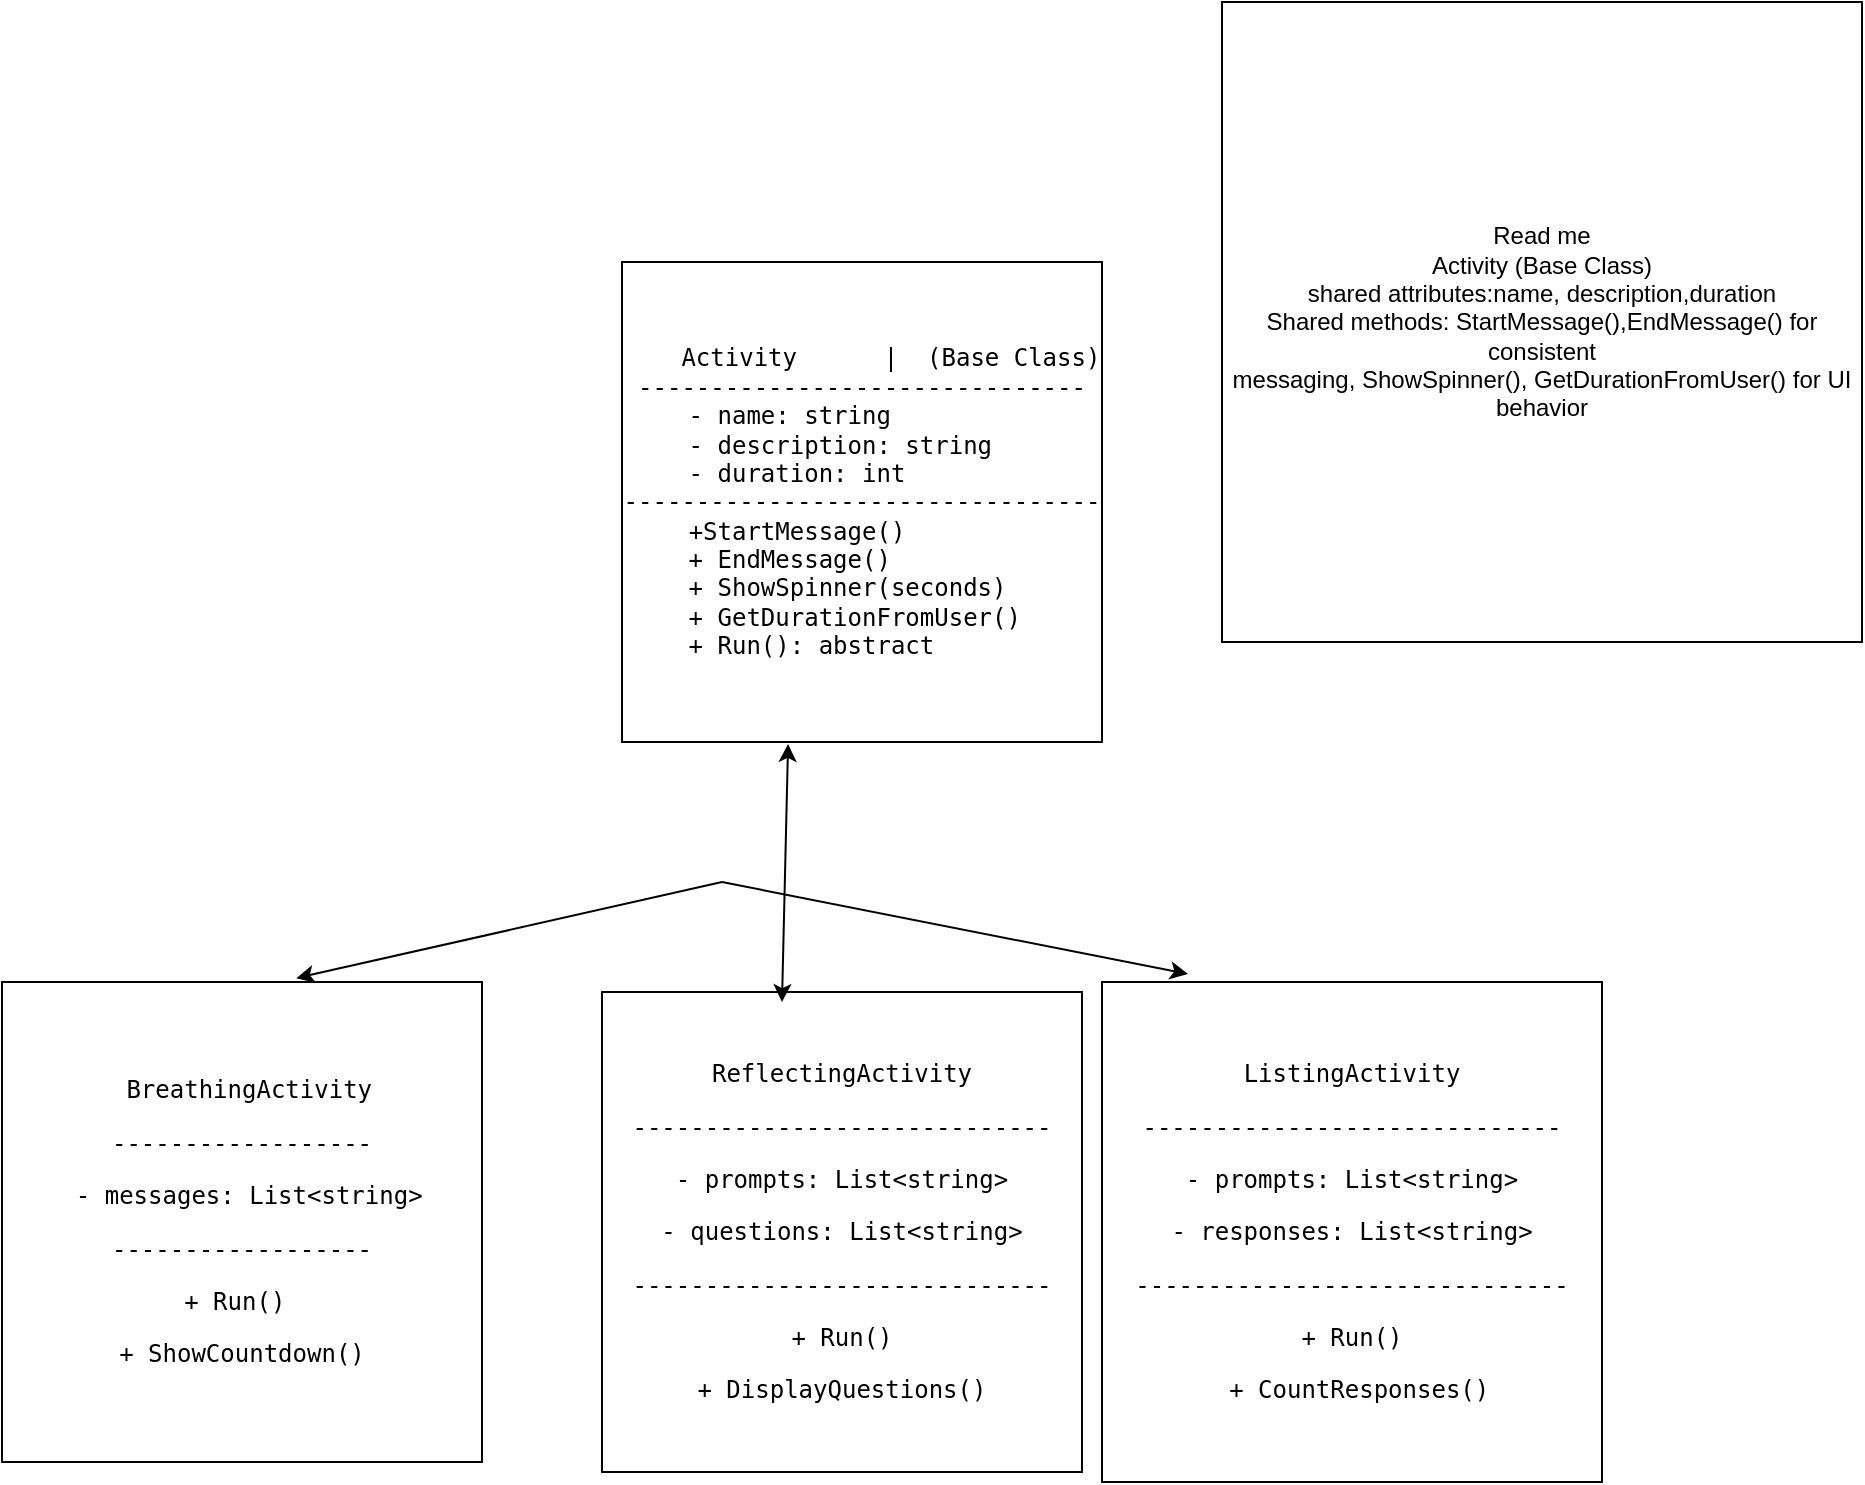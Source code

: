 <mxfile>
    <diagram id="kZAayC_1MVwALs3q7iAI" name="Page-1">
        <mxGraphModel dx="867" dy="1301" grid="1" gridSize="10" guides="1" tooltips="1" connect="1" arrows="1" fold="1" page="1" pageScale="1" pageWidth="850" pageHeight="1100" math="0" shadow="0">
            <root>
                <mxCell id="0"/>
                <mxCell id="1" parent="0"/>
                <mxCell id="2" value="&lt;pre&gt;    Activity      |  (Base Class)&lt;br/&gt;-------------------------------&lt;br/&gt; - name: string           &lt;br/&gt; - description: string    &lt;br/&gt; - duration: int          &lt;br/&gt;---------------------------------&lt;br/&gt;+StartMessage()         &lt;br/&gt; + EndMessage()           &lt;br/&gt; + ShowSpinner(seconds)   &lt;br/&gt; + GetDurationFromUser()  &lt;br/&gt; + Run(): abstract        &lt;/pre&gt;" style="whiteSpace=wrap;html=1;aspect=fixed;" parent="1" vertex="1">
                    <mxGeometry x="370" y="110" width="240" height="240" as="geometry"/>
                </mxCell>
                <mxCell id="3" value="&lt;pre&gt; BreathingActivity&lt;/pre&gt;&lt;pre&gt;&lt;div&gt;------------------&lt;/div&gt;&lt;div&gt;&lt;pre&gt; - messages: List&amp;lt;string&amp;gt;&lt;/pre&gt;&lt;pre&gt;&lt;div&gt;------------------&lt;/div&gt;&lt;div&gt;&lt;pre&gt;+ Run() &lt;/pre&gt;&lt;pre&gt;&lt;div&gt;+ ShowCountdown()&lt;/div&gt;&lt;/pre&gt;&lt;/div&gt;&lt;/pre&gt;&lt;/div&gt;&lt;/pre&gt;" style="whiteSpace=wrap;html=1;aspect=fixed;" parent="1" vertex="1">
                    <mxGeometry x="60" y="470" width="240" height="240" as="geometry"/>
                </mxCell>
                <mxCell id="5" value="&lt;pre&gt;ListingActivity&lt;/pre&gt;&lt;pre&gt;-----------------------------&lt;/pre&gt;&lt;pre&gt;&lt;div&gt;- prompts: List&amp;lt;string&amp;gt;&lt;/div&gt;&lt;div&gt;&lt;pre&gt;- responses: List&amp;lt;string&amp;gt;&lt;/pre&gt;&lt;pre&gt;------------------------------&lt;/pre&gt;&lt;pre&gt;&lt;div&gt;+ Run()&lt;/div&gt;&lt;div&gt;&lt;pre&gt; + CountResponses()&lt;/pre&gt;&lt;/div&gt;&lt;/pre&gt;&lt;/div&gt;&lt;/pre&gt;" style="whiteSpace=wrap;html=1;aspect=fixed;" parent="1" vertex="1">
                    <mxGeometry x="610" y="470" width="250" height="250" as="geometry"/>
                </mxCell>
                <mxCell id="4" value="&lt;pre&gt;ReflectingActivity&lt;/pre&gt;&lt;pre&gt;-----------------------------&lt;/pre&gt;&lt;pre&gt;&lt;div&gt;- prompts: List&amp;lt;string&amp;gt;&lt;/div&gt;&lt;div&gt;&lt;pre&gt;- questions: List&amp;lt;string&amp;gt;&lt;/pre&gt;&lt;pre&gt;-----------------------------&lt;/pre&gt;&lt;pre&gt;&lt;div&gt;+ Run()&lt;/div&gt;&lt;div&gt;&lt;pre&gt;+ DisplayQuestions()&lt;/pre&gt;&lt;/div&gt;&lt;/pre&gt;&lt;/div&gt;&lt;/pre&gt;" style="whiteSpace=wrap;html=1;aspect=fixed;" parent="1" vertex="1">
                    <mxGeometry x="360" y="475" width="240" height="240" as="geometry"/>
                </mxCell>
                <mxCell id="9" value="" style="endArrow=classic;startArrow=classic;html=1;entryX=0.346;entryY=1.004;entryDx=0;entryDy=0;entryPerimeter=0;exitX=0.375;exitY=0.021;exitDx=0;exitDy=0;exitPerimeter=0;" parent="1" source="4" target="2" edge="1">
                    <mxGeometry width="50" height="50" relative="1" as="geometry">
                        <mxPoint x="410" y="410" as="sourcePoint"/>
                        <mxPoint x="410" y="340" as="targetPoint"/>
                    </mxGeometry>
                </mxCell>
                <mxCell id="10" value="" style="endArrow=classic;html=1;entryX=0.613;entryY=-0.008;entryDx=0;entryDy=0;entryPerimeter=0;" parent="1" target="3" edge="1">
                    <mxGeometry width="50" height="50" relative="1" as="geometry">
                        <mxPoint x="420" y="420" as="sourcePoint"/>
                        <mxPoint x="330" y="350" as="targetPoint"/>
                    </mxGeometry>
                </mxCell>
                <mxCell id="11" value="" style="endArrow=classic;html=1;entryX=0.172;entryY=-0.016;entryDx=0;entryDy=0;entryPerimeter=0;" parent="1" target="5" edge="1">
                    <mxGeometry width="50" height="50" relative="1" as="geometry">
                        <mxPoint x="420" y="420" as="sourcePoint"/>
                        <mxPoint x="530" y="380" as="targetPoint"/>
                    </mxGeometry>
                </mxCell>
                <mxCell id="12" value="Read me&lt;div&gt;Activity (Base Class)&lt;div&gt;shared attributes:name,&amp;nbsp;description,duration&lt;/div&gt;&lt;div&gt;Shared methods:&amp;nbsp;StartMessage(),EndMessage()&amp;nbsp;for consistent messaging,&amp;nbsp;ShowSpinner(),&amp;nbsp;GetDurationFromUser()&amp;nbsp;for UI behavior&lt;/div&gt;&lt;/div&gt;" style="whiteSpace=wrap;html=1;aspect=fixed;" parent="1" vertex="1">
                    <mxGeometry x="670" y="-20" width="320" height="320" as="geometry"/>
                </mxCell>
            </root>
        </mxGraphModel>
    </diagram>
</mxfile>